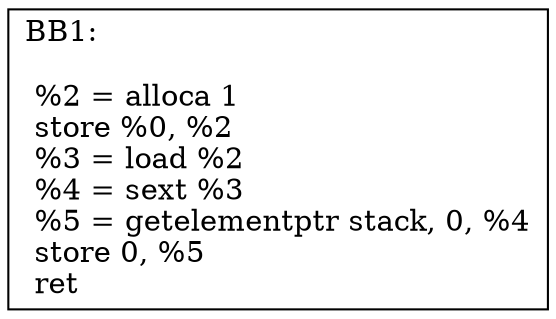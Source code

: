 digraph "CFG of Makenull function"{
	BB1[shape=record,label="{BB1:\l\l
	 %2 = alloca  1\l	 store  %0,  %2\l	 %3 = load  %2\l	 %4 = sext  %3\l	 %5 = getelementptr  stack,  0,  %4\l	 store  0,  %5\l	 ret \l	}"];
}
